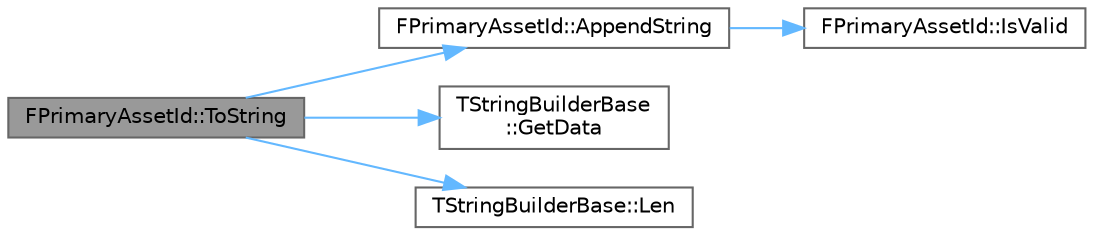 digraph "FPrimaryAssetId::ToString"
{
 // INTERACTIVE_SVG=YES
 // LATEX_PDF_SIZE
  bgcolor="transparent";
  edge [fontname=Helvetica,fontsize=10,labelfontname=Helvetica,labelfontsize=10];
  node [fontname=Helvetica,fontsize=10,shape=box,height=0.2,width=0.4];
  rankdir="LR";
  Node1 [id="Node000001",label="FPrimaryAssetId::ToString",height=0.2,width=0.4,color="gray40", fillcolor="grey60", style="filled", fontcolor="black",tooltip="Returns string version of this identifier in Type:Name format."];
  Node1 -> Node2 [id="edge1_Node000001_Node000002",color="steelblue1",style="solid",tooltip=" "];
  Node2 [id="Node000002",label="FPrimaryAssetId::AppendString",height=0.2,width=0.4,color="grey40", fillcolor="white", style="filled",URL="$d6/d42/structFPrimaryAssetId.html#a0f38b8c9a3ab84c585bec53d100782c1",tooltip="Appends to the given builder the string version of this identifier in Type:Name format."];
  Node2 -> Node3 [id="edge2_Node000002_Node000003",color="steelblue1",style="solid",tooltip=" "];
  Node3 [id="Node000003",label="FPrimaryAssetId::IsValid",height=0.2,width=0.4,color="grey40", fillcolor="white", style="filled",URL="$d6/d42/structFPrimaryAssetId.html#a0877d9a4380f78ade38ff2de757c443c",tooltip="Returns true if this is a valid identifier."];
  Node1 -> Node4 [id="edge3_Node000001_Node000004",color="steelblue1",style="solid",tooltip=" "];
  Node4 [id="Node000004",label="TStringBuilderBase\l::GetData",height=0.2,width=0.4,color="grey40", fillcolor="white", style="filled",URL="$d6/dbc/classTStringBuilderBase.html#a62d39eaf5db5fd53ccdd72eca7b86c73",tooltip="Returns a pointer to Len() code units that are not necessarily null-terminated."];
  Node1 -> Node5 [id="edge4_Node000001_Node000005",color="steelblue1",style="solid",tooltip=" "];
  Node5 [id="Node000005",label="TStringBuilderBase::Len",height=0.2,width=0.4,color="grey40", fillcolor="white", style="filled",URL="$d6/dbc/classTStringBuilderBase.html#aeec971cfb8c8be8459e26d89528266e6",tooltip=" "];
}
